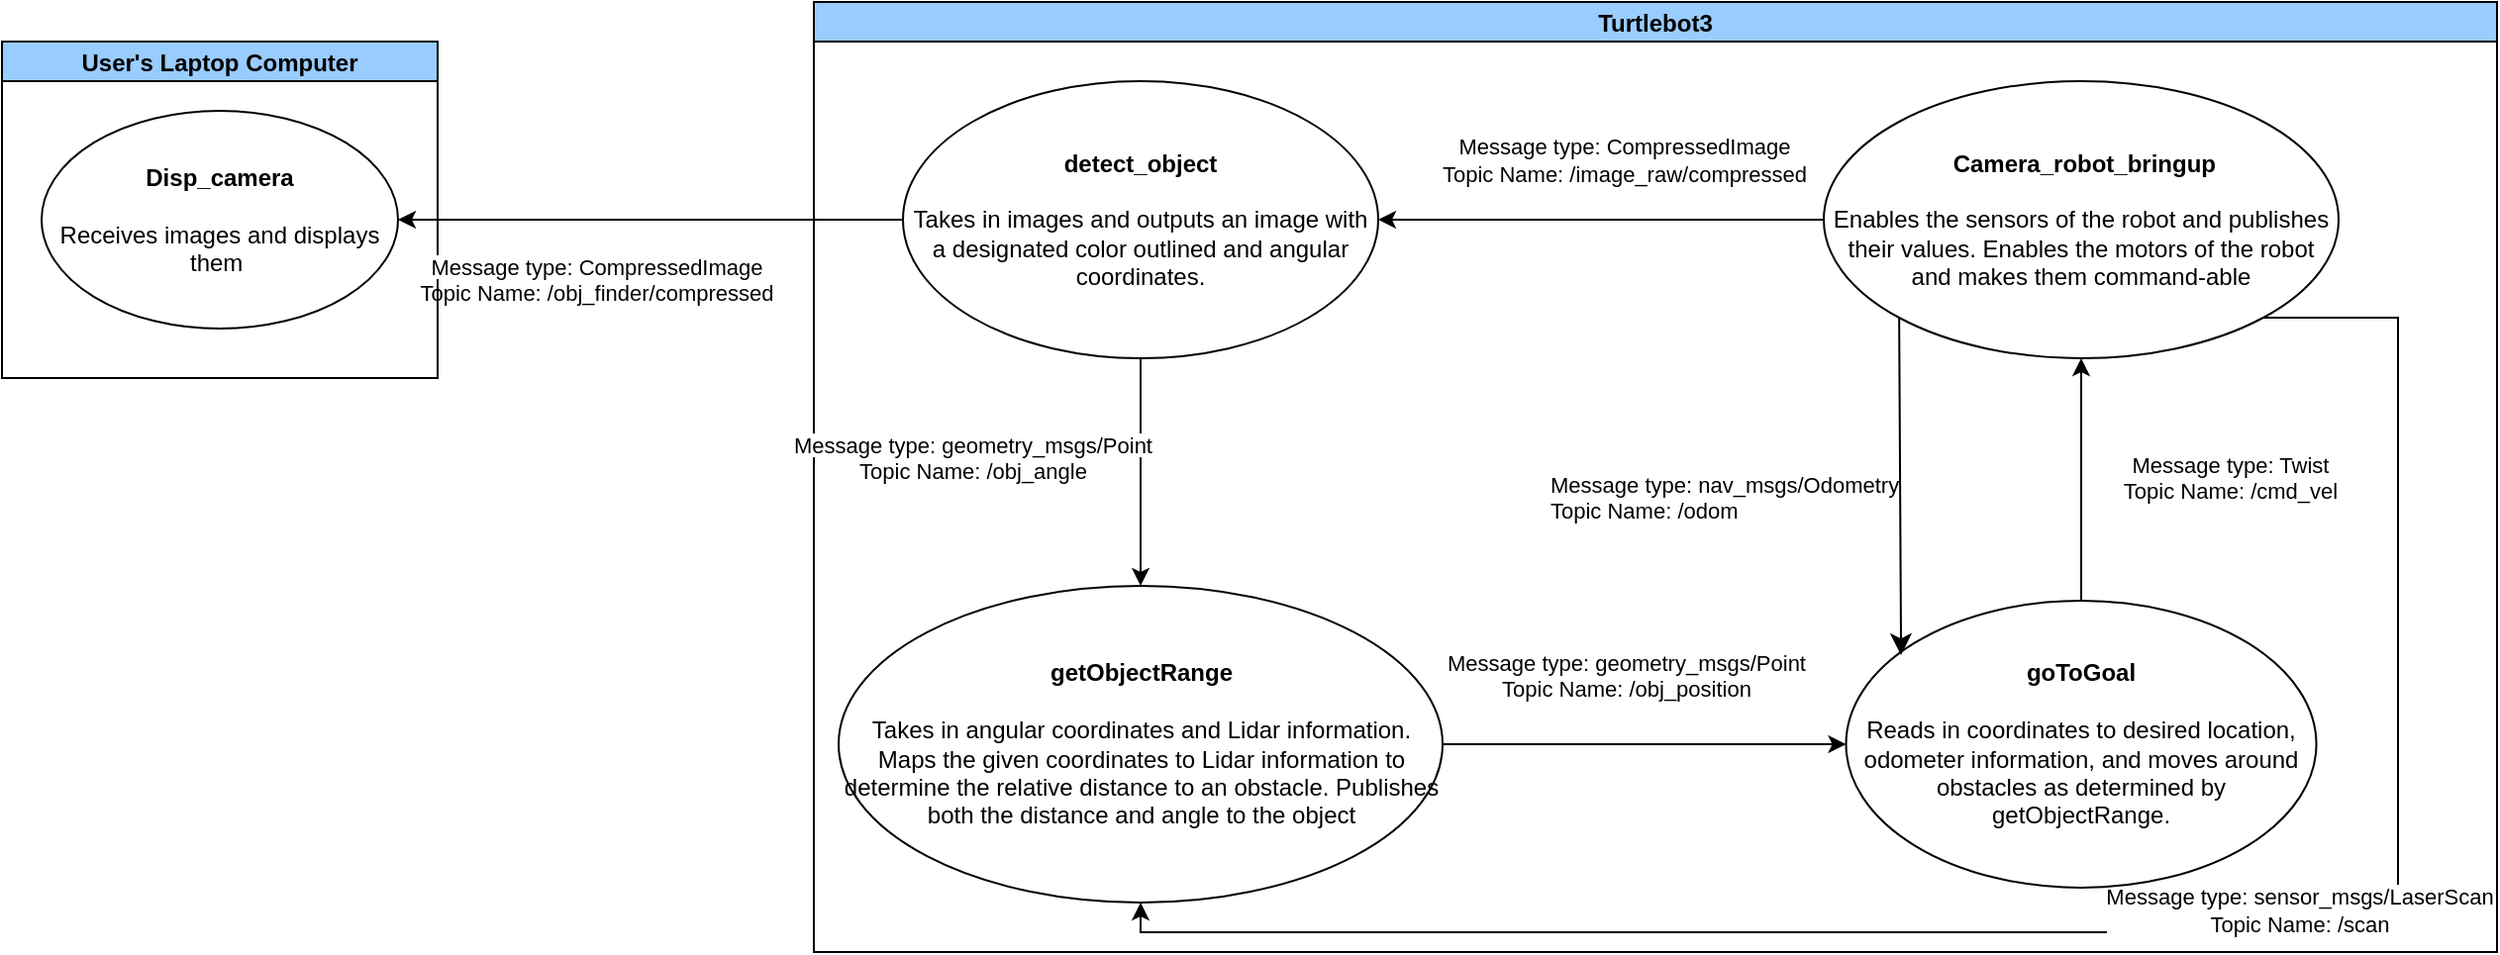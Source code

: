 <mxfile version="26.0.16" pages="3">
  <diagram name="Concept 1" id="Hwkt8vP_BsYERNc1rVaC">
    <mxGraphModel dx="2206" dy="1342" grid="1" gridSize="10" guides="1" tooltips="1" connect="1" arrows="1" fold="1" page="1" pageScale="1" pageWidth="1600" pageHeight="900" math="0" shadow="0">
      <root>
        <mxCell id="0" />
        <mxCell id="1" parent="0" />
        <mxCell id="fQJ9Ryaz9KeabCS2UVXC-16" value="User&#39;s Laptop Computer" style="swimlane;startSize=20;horizontal=1;containerType=tree;newEdgeStyle={&quot;edgeStyle&quot;:&quot;elbowEdgeStyle&quot;,&quot;startArrow&quot;:&quot;none&quot;,&quot;endArrow&quot;:&quot;none&quot;};fillColor=#99CCFF;" parent="1" vertex="1">
          <mxGeometry x="170" y="180" width="220" height="170" as="geometry" />
        </mxCell>
        <mxCell id="fQJ9Ryaz9KeabCS2UVXC-25" value="&lt;b&gt;Disp_camera&lt;/b&gt;&lt;div&gt;&lt;b&gt;&lt;br&gt;&lt;/b&gt;&lt;/div&gt;&lt;div&gt;Receives images and displays them&amp;nbsp;&lt;/div&gt;" style="ellipse;whiteSpace=wrap;html=1;" parent="fQJ9Ryaz9KeabCS2UVXC-16" vertex="1">
          <mxGeometry x="20" y="35" width="180" height="110" as="geometry" />
        </mxCell>
        <mxCell id="fQJ9Ryaz9KeabCS2UVXC-24" value="Turtlebot3" style="swimlane;startSize=20;horizontal=1;containerType=tree;newEdgeStyle={&quot;edgeStyle&quot;:&quot;elbowEdgeStyle&quot;,&quot;startArrow&quot;:&quot;none&quot;,&quot;endArrow&quot;:&quot;none&quot;};fillColor=#99CCFF;" parent="1" vertex="1">
          <mxGeometry x="580" y="160" width="850" height="480" as="geometry" />
        </mxCell>
        <mxCell id="zRsS4sIv_-Lq1t2ImjYy-5" style="edgeStyle=orthogonalEdgeStyle;rounded=0;orthogonalLoop=1;jettySize=auto;html=1;exitX=1;exitY=1;exitDx=0;exitDy=0;entryX=0.5;entryY=1;entryDx=0;entryDy=0;" parent="fQJ9Ryaz9KeabCS2UVXC-24" source="fQJ9Ryaz9KeabCS2UVXC-27" target="fQJ9Ryaz9KeabCS2UVXC-29" edge="1">
          <mxGeometry relative="1" as="geometry">
            <Array as="points">
              <mxPoint x="800" y="160" />
              <mxPoint x="800" y="470" />
              <mxPoint x="165" y="470" />
            </Array>
          </mxGeometry>
        </mxCell>
        <mxCell id="zRsS4sIv_-Lq1t2ImjYy-6" value="Message type: sensor_msgs/LaserScan&lt;br&gt;Topic Name: /scan" style="edgeLabel;html=1;align=center;verticalAlign=middle;resizable=0;points=[];" parent="zRsS4sIv_-Lq1t2ImjYy-5" vertex="1" connectable="0">
          <mxGeometry x="-0.593" y="3" relative="1" as="geometry">
            <mxPoint x="-53" y="158" as="offset" />
          </mxGeometry>
        </mxCell>
        <mxCell id="fQJ9Ryaz9KeabCS2UVXC-27" value="&lt;b&gt;&amp;nbsp;Camera_robot_bringup&lt;/b&gt;&lt;div&gt;&lt;b&gt;&lt;br&gt;&lt;/b&gt;&lt;/div&gt;&lt;div&gt;Enables the sensors of the robot and publishes their values. Enables the motors of the robot and makes them command-able&lt;/div&gt;" style="ellipse;whiteSpace=wrap;html=1;" parent="fQJ9Ryaz9KeabCS2UVXC-24" vertex="1">
          <mxGeometry x="510" y="40" width="260" height="140" as="geometry" />
        </mxCell>
        <mxCell id="fQJ9Ryaz9KeabCS2UVXC-29" value="&lt;b&gt;getObjectRange&lt;/b&gt;&lt;div&gt;&lt;b&gt;&lt;br&gt;&lt;/b&gt;&lt;/div&gt;&lt;div&gt;Takes in angular coordinates and Lidar information. Maps the given coordinates to Lidar information to determine the relative distance to an obstacle. Publishes both the distance and angle to the object&lt;/div&gt;" style="ellipse;whiteSpace=wrap;html=1;" parent="fQJ9Ryaz9KeabCS2UVXC-24" vertex="1">
          <mxGeometry x="12.5" y="295" width="305" height="160" as="geometry" />
        </mxCell>
        <mxCell id="fQJ9Ryaz9KeabCS2UVXC-30" value="&lt;b&gt;goToGoal&lt;/b&gt;&lt;div&gt;&lt;br&gt;&lt;/div&gt;&lt;div&gt;Reads in coordinates to desired location, odometer information, and moves around obstacles as determined by getObjectRange.&lt;/div&gt;" style="ellipse;whiteSpace=wrap;html=1;" parent="fQJ9Ryaz9KeabCS2UVXC-24" vertex="1">
          <mxGeometry x="521.25" y="302.5" width="237.5" height="145" as="geometry" />
        </mxCell>
        <mxCell id="fQJ9Ryaz9KeabCS2UVXC-28" value="&lt;b&gt;detect_object&lt;/b&gt;&lt;div&gt;&lt;b&gt;&lt;br&gt;&lt;/b&gt;&lt;/div&gt;&lt;div&gt;Takes in images and outputs an image with a designated color outlined and angular coordinates.&lt;/div&gt;" style="ellipse;whiteSpace=wrap;html=1;" parent="fQJ9Ryaz9KeabCS2UVXC-24" vertex="1">
          <mxGeometry x="45" y="40" width="240" height="140" as="geometry" />
        </mxCell>
        <mxCell id="fQJ9Ryaz9KeabCS2UVXC-40" value="" style="endArrow=classic;html=1;rounded=0;exitX=0.5;exitY=0;exitDx=0;exitDy=0;entryX=0.5;entryY=1;entryDx=0;entryDy=0;" parent="fQJ9Ryaz9KeabCS2UVXC-24" source="fQJ9Ryaz9KeabCS2UVXC-30" target="fQJ9Ryaz9KeabCS2UVXC-27" edge="1">
          <mxGeometry width="50" height="50" relative="1" as="geometry">
            <mxPoint x="310" y="230" as="sourcePoint" />
            <mxPoint x="410" y="210" as="targetPoint" />
          </mxGeometry>
        </mxCell>
        <mxCell id="fQJ9Ryaz9KeabCS2UVXC-41" value="" style="endArrow=classic;html=1;rounded=0;exitX=1;exitY=0.5;exitDx=0;exitDy=0;entryX=0;entryY=0.5;entryDx=0;entryDy=0;" parent="fQJ9Ryaz9KeabCS2UVXC-24" source="fQJ9Ryaz9KeabCS2UVXC-29" target="fQJ9Ryaz9KeabCS2UVXC-30" edge="1">
          <mxGeometry width="50" height="50" relative="1" as="geometry">
            <mxPoint x="310" y="260" as="sourcePoint" />
            <mxPoint x="330" y="260" as="targetPoint" />
          </mxGeometry>
        </mxCell>
        <mxCell id="fQJ9Ryaz9KeabCS2UVXC-42" value="" style="endArrow=classic;html=1;rounded=0;exitX=0.5;exitY=1;exitDx=0;exitDy=0;entryX=0.5;entryY=0;entryDx=0;entryDy=0;" parent="fQJ9Ryaz9KeabCS2UVXC-24" source="fQJ9Ryaz9KeabCS2UVXC-28" target="fQJ9Ryaz9KeabCS2UVXC-29" edge="1">
          <mxGeometry width="50" height="50" relative="1" as="geometry">
            <mxPoint x="310" y="260" as="sourcePoint" />
            <mxPoint x="250" y="200" as="targetPoint" />
          </mxGeometry>
        </mxCell>
        <mxCell id="fQJ9Ryaz9KeabCS2UVXC-43" value="" style="endArrow=classic;html=1;rounded=0;entryX=1;entryY=0.5;entryDx=0;entryDy=0;exitX=0;exitY=0.5;exitDx=0;exitDy=0;" parent="fQJ9Ryaz9KeabCS2UVXC-24" source="fQJ9Ryaz9KeabCS2UVXC-27" target="fQJ9Ryaz9KeabCS2UVXC-28" edge="1">
          <mxGeometry width="50" height="50" relative="1" as="geometry">
            <mxPoint x="330" y="190" as="sourcePoint" />
            <mxPoint x="360" y="210" as="targetPoint" />
          </mxGeometry>
        </mxCell>
        <mxCell id="fQJ9Ryaz9KeabCS2UVXC-45" value="Message type: CompressedImage&lt;div&gt;Topic Name: /image_raw/compressed&lt;/div&gt;" style="edgeLabel;html=1;align=center;verticalAlign=middle;resizable=0;points=[];" parent="fQJ9Ryaz9KeabCS2UVXC-43" vertex="1" connectable="0">
          <mxGeometry x="0.208" y="9" relative="1" as="geometry">
            <mxPoint x="35" y="-39" as="offset" />
          </mxGeometry>
        </mxCell>
        <mxCell id="fQJ9Ryaz9KeabCS2UVXC-50" value="&lt;span style=&quot;font-size: 11px; background-color: rgb(255, 255, 255);&quot;&gt;Message type: geometry_msgs/Point&lt;/span&gt;&lt;div style=&quot;--tw-scale-x: 1; --tw-scale-y: 1; --tw-pan-x: ; --tw-pan-y: ; --tw-pinch-zoom: ; --tw-scroll-snap-strictness: proximity; --tw-gradient-from-position: ; --tw-gradient-via-position: ; --tw-gradient-to-position: ; --tw-ordinal: ; --tw-slashed-zero: ; --tw-numeric-figure: ; --tw-numeric-spacing: ; --tw-numeric-fraction: ; --tw-ring-inset: ; --tw-ring-offset-width: 0px; --tw-ring-offset-color: #fff; --tw-ring-color: rgb(59 130 246 / .5); --tw-ring-offset-shadow: 0 0 #0000; --tw-ring-shadow: 0 0 #0000; --tw-shadow: 0 0 #0000; --tw-shadow-colored: 0 0 #0000; --tw-blur: ; --tw-brightness: ; --tw-contrast: ; --tw-grayscale: ; --tw-hue-rotate: ; --tw-invert: ; --tw-saturate: ; --tw-sepia: ; --tw-drop-shadow: ; --tw-backdrop-blur: ; --tw-backdrop-brightness: ; --tw-backdrop-contrast: ; --tw-backdrop-grayscale: ; --tw-backdrop-hue-rotate: ; --tw-backdrop-invert: ; --tw-backdrop-opacity: ; --tw-backdrop-saturate: ; --tw-backdrop-sepia: ; font-size: 11px;&quot;&gt;Topic Name: /obj_angle&lt;/div&gt;" style="text;html=1;align=center;verticalAlign=middle;resizable=0;points=[];autosize=1;strokeColor=none;fillColor=none;" parent="fQJ9Ryaz9KeabCS2UVXC-24" vertex="1">
          <mxGeometry x="-20" y="210" width="200" height="40" as="geometry" />
        </mxCell>
        <mxCell id="fQJ9Ryaz9KeabCS2UVXC-51" value="&lt;span style=&quot;--tw-scale-x: 1; --tw-scale-y: 1; --tw-pan-x: ; --tw-pan-y: ; --tw-pinch-zoom: ; --tw-scroll-snap-strictness: proximity; --tw-gradient-from-position: ; --tw-gradient-via-position: ; --tw-gradient-to-position: ; --tw-ordinal: ; --tw-slashed-zero: ; --tw-numeric-figure: ; --tw-numeric-spacing: ; --tw-numeric-fraction: ; --tw-ring-inset: ; --tw-ring-offset-width: 0px; --tw-ring-offset-color: light-dark(#fff, #000000); --tw-ring-color: rgb(59 130 246 / .5); --tw-ring-offset-shadow: 0 0 #0000; --tw-ring-shadow: 0 0 #0000; --tw-shadow: 0 0 #0000; --tw-shadow-colored: 0 0 #0000; --tw-blur: ; --tw-brightness: ; --tw-contrast: ; --tw-grayscale: ; --tw-hue-rotate: ; --tw-invert: ; --tw-saturate: ; --tw-sepia: ; --tw-drop-shadow: ; --tw-backdrop-blur: ; --tw-backdrop-brightness: ; --tw-backdrop-contrast: ; --tw-backdrop-grayscale: ; --tw-backdrop-hue-rotate: ; --tw-backdrop-invert: ; --tw-backdrop-opacity: ; --tw-backdrop-saturate: ; --tw-backdrop-sepia: ; font-size: 11px; background-color: rgb(255, 255, 255);&quot;&gt;Message type: geometry_msgs/Point&lt;/span&gt;&lt;div style=&quot;--tw-scale-x: 1; --tw-scale-y: 1; --tw-pan-x: ; --tw-pan-y: ; --tw-pinch-zoom: ; --tw-scroll-snap-strictness: proximity; --tw-gradient-from-position: ; --tw-gradient-via-position: ; --tw-gradient-to-position: ; --tw-ordinal: ; --tw-slashed-zero: ; --tw-numeric-figure: ; --tw-numeric-spacing: ; --tw-numeric-fraction: ; --tw-ring-inset: ; --tw-ring-offset-width: 0px; --tw-ring-offset-color: light-dark(#fff, #000000); --tw-ring-color: rgb(59 130 246 / .5); --tw-ring-offset-shadow: 0 0 #0000; --tw-ring-shadow: 0 0 #0000; --tw-shadow: 0 0 #0000; --tw-shadow-colored: 0 0 #0000; --tw-blur: ; --tw-brightness: ; --tw-contrast: ; --tw-grayscale: ; --tw-hue-rotate: ; --tw-invert: ; --tw-saturate: ; --tw-sepia: ; --tw-drop-shadow: ; --tw-backdrop-blur: ; --tw-backdrop-brightness: ; --tw-backdrop-contrast: ; --tw-backdrop-grayscale: ; --tw-backdrop-hue-rotate: ; --tw-backdrop-invert: ; --tw-backdrop-opacity: ; --tw-backdrop-saturate: ; --tw-backdrop-sepia: ; font-size: 11px;&quot;&gt;Topic Name: /obj_position&lt;/div&gt;" style="text;html=1;align=center;verticalAlign=middle;resizable=0;points=[];autosize=1;strokeColor=none;fillColor=none;" parent="fQJ9Ryaz9KeabCS2UVXC-24" vertex="1">
          <mxGeometry x="310" y="320" width="200" height="40" as="geometry" />
        </mxCell>
        <mxCell id="fQJ9Ryaz9KeabCS2UVXC-52" value="&lt;span style=&quot;--tw-scale-x: 1; --tw-scale-y: 1; --tw-pan-x: ; --tw-pan-y: ; --tw-pinch-zoom: ; --tw-scroll-snap-strictness: proximity; --tw-gradient-from-position: ; --tw-gradient-via-position: ; --tw-gradient-to-position: ; --tw-ordinal: ; --tw-slashed-zero: ; --tw-numeric-figure: ; --tw-numeric-spacing: ; --tw-numeric-fraction: ; --tw-ring-inset: ; --tw-ring-offset-width: 0px; --tw-ring-offset-color: #fff; --tw-ring-color: rgb(59 130 246 / .5); --tw-ring-offset-shadow: 0 0 #0000; --tw-ring-shadow: 0 0 #0000; --tw-shadow: 0 0 #0000; --tw-shadow-colored: 0 0 #0000; --tw-blur: ; --tw-brightness: ; --tw-contrast: ; --tw-grayscale: ; --tw-hue-rotate: ; --tw-invert: ; --tw-saturate: ; --tw-sepia: ; --tw-drop-shadow: ; --tw-backdrop-blur: ; --tw-backdrop-brightness: ; --tw-backdrop-contrast: ; --tw-backdrop-grayscale: ; --tw-backdrop-hue-rotate: ; --tw-backdrop-invert: ; --tw-backdrop-opacity: ; --tw-backdrop-saturate: ; --tw-backdrop-sepia: ; font-size: 11px; background-color: rgb(255, 255, 255);&quot;&gt;Message type: Twist&lt;/span&gt;&lt;div style=&quot;--tw-scale-x: 1; --tw-scale-y: 1; --tw-pan-x: ; --tw-pan-y: ; --tw-pinch-zoom: ; --tw-scroll-snap-strictness: proximity; --tw-gradient-from-position: ; --tw-gradient-via-position: ; --tw-gradient-to-position: ; --tw-ordinal: ; --tw-slashed-zero: ; --tw-numeric-figure: ; --tw-numeric-spacing: ; --tw-numeric-fraction: ; --tw-ring-inset: ; --tw-ring-offset-width: 0px; --tw-ring-offset-color: #fff; --tw-ring-color: rgb(59 130 246 / .5); --tw-ring-offset-shadow: 0 0 #0000; --tw-ring-shadow: 0 0 #0000; --tw-shadow: 0 0 #0000; --tw-shadow-colored: 0 0 #0000; --tw-blur: ; --tw-brightness: ; --tw-contrast: ; --tw-grayscale: ; --tw-hue-rotate: ; --tw-invert: ; --tw-saturate: ; --tw-sepia: ; --tw-drop-shadow: ; --tw-backdrop-blur: ; --tw-backdrop-brightness: ; --tw-backdrop-contrast: ; --tw-backdrop-grayscale: ; --tw-backdrop-hue-rotate: ; --tw-backdrop-invert: ; --tw-backdrop-opacity: ; --tw-backdrop-saturate: ; --tw-backdrop-sepia: ; font-size: 11px;&quot;&gt;Topic Name: /cmd_vel&lt;/div&gt;" style="text;html=1;align=center;verticalAlign=middle;resizable=0;points=[];autosize=1;strokeColor=none;fillColor=none;" parent="fQJ9Ryaz9KeabCS2UVXC-24" vertex="1">
          <mxGeometry x="650" y="220" width="130" height="40" as="geometry" />
        </mxCell>
        <mxCell id="VBbCjxsJz9FitFtvKGk--1" style="edgeStyle=none;curved=1;rounded=0;orthogonalLoop=1;jettySize=auto;html=1;exitX=0;exitY=1;exitDx=0;exitDy=0;entryX=0.117;entryY=0.19;entryDx=0;entryDy=0;entryPerimeter=0;fontSize=12;startSize=8;endSize=8;" parent="fQJ9Ryaz9KeabCS2UVXC-24" source="fQJ9Ryaz9KeabCS2UVXC-27" target="fQJ9Ryaz9KeabCS2UVXC-30" edge="1">
          <mxGeometry relative="1" as="geometry" />
        </mxCell>
        <mxCell id="VBbCjxsJz9FitFtvKGk--22" value="&lt;span style=&quot;--tw-scale-x: 1; --tw-scale-y: 1; --tw-pan-x: ; --tw-pan-y: ; --tw-pinch-zoom: ; --tw-scroll-snap-strictness: proximity; --tw-gradient-from-position: ; --tw-gradient-via-position: ; --tw-gradient-to-position: ; --tw-ordinal: ; --tw-slashed-zero: ; --tw-numeric-figure: ; --tw-numeric-spacing: ; --tw-numeric-fraction: ; --tw-ring-inset: ; --tw-ring-offset-width: 0px; --tw-ring-offset-color: light-dark(#fff, #000000); --tw-ring-color: rgb(59 130 246 / .5); --tw-ring-offset-shadow: 0 0 #0000; --tw-ring-shadow: 0 0 #0000; --tw-shadow: 0 0 #0000; --tw-shadow-colored: 0 0 #0000; --tw-blur: ; --tw-brightness: ; --tw-contrast: ; --tw-grayscale: ; --tw-hue-rotate: ; --tw-invert: ; --tw-saturate: ; --tw-sepia: ; --tw-drop-shadow: ; --tw-backdrop-blur: ; --tw-backdrop-brightness: ; --tw-backdrop-contrast: ; --tw-backdrop-grayscale: ; --tw-backdrop-hue-rotate: ; --tw-backdrop-invert: ; --tw-backdrop-opacity: ; --tw-backdrop-saturate: ; --tw-backdrop-sepia: ; font-size: 11px; background-color: light-dark(rgb(255, 255, 255), rgb(18, 18, 18));&quot;&gt;Message type: nav_msgs/Odometry&lt;/span&gt;&lt;div style=&quot;--tw-scale-x: 1; --tw-scale-y: 1; --tw-pan-x: ; --tw-pan-y: ; --tw-pinch-zoom: ; --tw-scroll-snap-strictness: proximity; --tw-gradient-from-position: ; --tw-gradient-via-position: ; --tw-gradient-to-position: ; --tw-ordinal: ; --tw-slashed-zero: ; --tw-numeric-figure: ; --tw-numeric-spacing: ; --tw-numeric-fraction: ; --tw-ring-inset: ; --tw-ring-offset-width: 0px; --tw-ring-offset-color: light-dark(#fff, #000000); --tw-ring-color: rgb(59 130 246 / .5); --tw-ring-offset-shadow: 0 0 #0000; --tw-ring-shadow: 0 0 #0000; --tw-shadow: 0 0 #0000; --tw-shadow-colored: 0 0 #0000; --tw-blur: ; --tw-brightness: ; --tw-contrast: ; --tw-grayscale: ; --tw-hue-rotate: ; --tw-invert: ; --tw-saturate: ; --tw-sepia: ; --tw-drop-shadow: ; --tw-backdrop-blur: ; --tw-backdrop-brightness: ; --tw-backdrop-contrast: ; --tw-backdrop-grayscale: ; --tw-backdrop-hue-rotate: ; --tw-backdrop-invert: ; --tw-backdrop-opacity: ; --tw-backdrop-saturate: ; --tw-backdrop-sepia: ; font-size: 11px;&quot;&gt;Topic Name: /odom&lt;/div&gt;" style="text;whiteSpace=wrap;html=1;" parent="fQJ9Ryaz9KeabCS2UVXC-24" vertex="1">
          <mxGeometry x="370" y="230" width="180" height="50" as="geometry" />
        </mxCell>
        <mxCell id="fQJ9Ryaz9KeabCS2UVXC-48" value="&lt;span style=&quot;font-size: 11px; background-color: rgb(255, 255, 255);&quot;&gt;Message type: CompressedImage&lt;/span&gt;&lt;div style=&quot;--tw-scale-x: 1; --tw-scale-y: 1; --tw-pan-x: ; --tw-pan-y: ; --tw-pinch-zoom: ; --tw-scroll-snap-strictness: proximity; --tw-gradient-from-position: ; --tw-gradient-via-position: ; --tw-gradient-to-position: ; --tw-ordinal: ; --tw-slashed-zero: ; --tw-numeric-figure: ; --tw-numeric-spacing: ; --tw-numeric-fraction: ; --tw-ring-inset: ; --tw-ring-offset-width: 0px; --tw-ring-offset-color: #fff; --tw-ring-color: rgb(59 130 246 / .5); --tw-ring-offset-shadow: 0 0 #0000; --tw-ring-shadow: 0 0 #0000; --tw-shadow: 0 0 #0000; --tw-shadow-colored: 0 0 #0000; --tw-blur: ; --tw-brightness: ; --tw-contrast: ; --tw-grayscale: ; --tw-hue-rotate: ; --tw-invert: ; --tw-saturate: ; --tw-sepia: ; --tw-drop-shadow: ; --tw-backdrop-blur: ; --tw-backdrop-brightness: ; --tw-backdrop-contrast: ; --tw-backdrop-grayscale: ; --tw-backdrop-hue-rotate: ; --tw-backdrop-invert: ; --tw-backdrop-opacity: ; --tw-backdrop-saturate: ; --tw-backdrop-sepia: ; font-size: 11px;&quot;&gt;Topic Name: /obj_finder/compressed&lt;/div&gt;" style="text;html=1;align=center;verticalAlign=middle;resizable=0;points=[];autosize=1;strokeColor=none;fillColor=none;" parent="1" vertex="1">
          <mxGeometry x="370" y="280" width="200" height="40" as="geometry" />
        </mxCell>
        <mxCell id="fQJ9Ryaz9KeabCS2UVXC-49" value="" style="endArrow=classic;html=1;rounded=0;exitX=0;exitY=0.5;exitDx=0;exitDy=0;entryX=1;entryY=0.5;entryDx=0;entryDy=0;" parent="1" source="fQJ9Ryaz9KeabCS2UVXC-28" target="fQJ9Ryaz9KeabCS2UVXC-25" edge="1">
          <mxGeometry width="50" height="50" relative="1" as="geometry">
            <mxPoint x="240" y="420" as="sourcePoint" />
            <mxPoint x="290" y="370" as="targetPoint" />
          </mxGeometry>
        </mxCell>
      </root>
    </mxGraphModel>
  </diagram>
  <diagram id="Jx4Wl371S4qvThDFLav7" name="Concept 2">
    <mxGraphModel dx="2049" dy="1246" grid="1" gridSize="10" guides="1" tooltips="1" connect="1" arrows="1" fold="1" page="1" pageScale="1" pageWidth="1600" pageHeight="900" math="0" shadow="0">
      <root>
        <mxCell id="0" />
        <mxCell id="1" parent="0" />
        <mxCell id="rrcm8qHbMnRRTc7mEniS-3" value="Turtlebot3" style="swimlane;startSize=40;horizontal=1;containerType=tree;newEdgeStyle={&quot;edgeStyle&quot;:&quot;elbowEdgeStyle&quot;,&quot;startArrow&quot;:&quot;none&quot;,&quot;endArrow&quot;:&quot;none&quot;};fillColor=#99CCFF;fontSize=16;" vertex="1" parent="1">
          <mxGeometry x="40" y="40" width="1160" height="840" as="geometry">
            <mxRectangle x="464" y="108" width="90" height="30" as="alternateBounds" />
          </mxGeometry>
        </mxCell>
        <mxCell id="_iIfrelZOR4w1gn8rAP9-1" value="&lt;blockquote&gt;&lt;div&gt;&lt;b&gt;&amp;nbsp;Camera_robot_bringup&lt;/b&gt;&lt;br&gt;&lt;br&gt;Enables the sensors of the robot and publishes their values. Enables the motors of the robot and makes them command-able&lt;/div&gt;&lt;/blockquote&gt;" style="ellipse;whiteSpace=wrap;html=1;fillColor=#dae8fc;strokeColor=#6c8ebf;" vertex="1" parent="rrcm8qHbMnRRTc7mEniS-3">
          <mxGeometry x="440" y="80" width="280" height="158" as="geometry" />
        </mxCell>
        <mxCell id="iQWMoigzgL-mUZFmxO42-3" value="&lt;blockquote&gt;&lt;div&gt;&lt;b&gt;&amp;nbsp;&lt;/b&gt;&lt;b&gt;getRobotGlobalPos&lt;/b&gt;&lt;br&gt;&lt;/div&gt;&lt;div&gt;&lt;br&gt;&lt;/div&gt;&lt;div&gt;Takes in the odometry data and publishes the current global position of the robot&lt;/div&gt;&lt;/blockquote&gt;" style="ellipse;whiteSpace=wrap;html=1;fillColor=#dae8fc;strokeColor=#6c8ebf;" vertex="1" parent="rrcm8qHbMnRRTc7mEniS-3">
          <mxGeometry x="440" y="360" width="280" height="158" as="geometry" />
        </mxCell>
        <mxCell id="_dIPc-hdunX7rAfpuWBF-1" value="&lt;blockquote&gt;&lt;div&gt;&lt;b&gt;&amp;nbsp;&lt;/b&gt;&lt;b&gt;detectObject&lt;/b&gt;&lt;/div&gt;&lt;div&gt;&lt;br&gt;Takes in LIDAR data and global position of the robot. Detects objects in the surroundings of the robot and publishes their global position and orientation. Limits search radius depending on current goal position&lt;/div&gt;&lt;/blockquote&gt;" style="ellipse;whiteSpace=wrap;html=1;fillColor=#dae8fc;strokeColor=#6c8ebf;" vertex="1" parent="rrcm8qHbMnRRTc7mEniS-3">
          <mxGeometry x="40" y="500" width="280" height="158" as="geometry" />
        </mxCell>
        <mxCell id="_dIPc-hdunX7rAfpuWBF-2" value="&lt;blockquote&gt;&lt;div&gt;&lt;b&gt;&amp;nbsp;planPath&lt;/b&gt;&lt;br&gt;&lt;/div&gt;&lt;div&gt;&lt;br&gt;&lt;/div&gt;&lt;div&gt;Takes in the global positions and orientations of the objects and the robot. Reads the wayPoints.txt file and plans a path to the next waypoint while avoiding obstacles. Publishes points along that path as well as the ultimate waypoint&lt;/div&gt;&lt;/blockquote&gt;" style="ellipse;whiteSpace=wrap;html=1;fillColor=#dae8fc;strokeColor=#6c8ebf;" vertex="1" parent="rrcm8qHbMnRRTc7mEniS-3">
          <mxGeometry x="440" y="640" width="280" height="158" as="geometry" />
        </mxCell>
        <mxCell id="_dIPc-hdunX7rAfpuWBF-3" value="&lt;blockquote&gt;&lt;div&gt;&lt;b&gt;&amp;nbsp;goToGoal&lt;/b&gt;&lt;/div&gt;&lt;div&gt;&lt;br&gt;&lt;/div&gt;&lt;div&gt;Takes in a goal position in the global frame and calculates the velocities to reach that position using an angular and a linear PID controller&lt;/div&gt;&lt;/blockquote&gt;" style="ellipse;whiteSpace=wrap;html=1;fillColor=#dae8fc;strokeColor=#6c8ebf;" vertex="1" parent="rrcm8qHbMnRRTc7mEniS-3">
          <mxGeometry x="840" y="500" width="280" height="158" as="geometry" />
        </mxCell>
        <mxCell id="_dIPc-hdunX7rAfpuWBF-23" value="" style="edgeStyle=elbowEdgeStyle;elbow=horizontal;endArrow=classic;html=1;curved=0;rounded=0;endSize=8;startSize=8;fontSize=12;entryX=0.036;entryY=0.316;entryDx=0;entryDy=0;entryPerimeter=0;exitX=0.534;exitY=0.995;exitDx=0;exitDy=0;exitPerimeter=0;" edge="1" parent="rrcm8qHbMnRRTc7mEniS-3" source="_dIPc-hdunX7rAfpuWBF-1" target="_dIPc-hdunX7rAfpuWBF-2">
          <mxGeometry width="50" height="50" relative="1" as="geometry">
            <mxPoint x="190" y="670" as="sourcePoint" />
            <mxPoint x="190" y="510" as="targetPoint" />
            <Array as="points">
              <mxPoint x="190" y="680" />
            </Array>
          </mxGeometry>
        </mxCell>
        <mxCell id="_dIPc-hdunX7rAfpuWBF-24" value="" style="edgeStyle=elbowEdgeStyle;elbow=horizontal;endArrow=classic;html=1;curved=0;rounded=0;endSize=8;startSize=8;fontSize=12;exitX=1;exitY=0.5;exitDx=0;exitDy=0;entryX=0.5;entryY=1;entryDx=0;entryDy=0;" edge="1" parent="rrcm8qHbMnRRTc7mEniS-3" source="_dIPc-hdunX7rAfpuWBF-2" target="_dIPc-hdunX7rAfpuWBF-3">
          <mxGeometry width="50" height="50" relative="1" as="geometry">
            <mxPoint x="190" y="668" as="sourcePoint" />
            <mxPoint x="450" y="729" as="targetPoint" />
            <Array as="points">
              <mxPoint x="980" y="700" />
            </Array>
          </mxGeometry>
        </mxCell>
        <mxCell id="_dIPc-hdunX7rAfpuWBF-26" value="" style="endArrow=classic;html=1;rounded=0;fontSize=12;startSize=8;endSize=8;curved=1;entryX=0.5;entryY=0;entryDx=0;entryDy=0;exitX=0.5;exitY=1;exitDx=0;exitDy=0;" edge="1" parent="rrcm8qHbMnRRTc7mEniS-3" source="_iIfrelZOR4w1gn8rAP9-1" target="iQWMoigzgL-mUZFmxO42-3">
          <mxGeometry width="50" height="50" relative="1" as="geometry">
            <mxPoint x="250" y="410" as="sourcePoint" />
            <mxPoint x="300" y="360" as="targetPoint" />
          </mxGeometry>
        </mxCell>
        <mxCell id="_dIPc-hdunX7rAfpuWBF-27" value="" style="endArrow=classic;html=1;rounded=0;fontSize=12;startSize=8;endSize=8;curved=1;entryX=0.5;entryY=0;entryDx=0;entryDy=0;exitX=0.5;exitY=1;exitDx=0;exitDy=0;" edge="1" parent="rrcm8qHbMnRRTc7mEniS-3" source="iQWMoigzgL-mUZFmxO42-3" target="_dIPc-hdunX7rAfpuWBF-2">
          <mxGeometry width="50" height="50" relative="1" as="geometry">
            <mxPoint x="590" y="248" as="sourcePoint" />
            <mxPoint x="590" y="370" as="targetPoint" />
          </mxGeometry>
        </mxCell>
        <mxCell id="_iIfrelZOR4w1gn8rAP9-18" value="&lt;font style=&quot;font-size: 11px;&quot;&gt;&lt;span style=&quot;--tw-scale-x: 1; --tw-scale-y: 1; --tw-pan-x: ; --tw-pan-y: ; --tw-pinch-zoom: ; --tw-scroll-snap-strictness: proximity; --tw-gradient-from-position: ; --tw-gradient-via-position: ; --tw-gradient-to-position: ; --tw-ordinal: ; --tw-slashed-zero: ; --tw-numeric-figure: ; --tw-numeric-spacing: ; --tw-numeric-fraction: ; --tw-ring-inset: ; --tw-ring-offset-width: 0px; --tw-ring-offset-color: light-dark(#fff, #000000); --tw-ring-color: rgb(59 130 246 / .5); --tw-ring-offset-shadow: 0 0 #0000; --tw-ring-shadow: 0 0 #0000; --tw-shadow: 0 0 #0000; --tw-shadow-colored: 0 0 #0000; --tw-blur: ; --tw-brightness: ; --tw-contrast: ; --tw-grayscale: ; --tw-hue-rotate: ; --tw-invert: ; --tw-saturate: ; --tw-sepia: ; --tw-drop-shadow: ; --tw-backdrop-blur: ; --tw-backdrop-brightness: ; --tw-backdrop-contrast: ; --tw-backdrop-grayscale: ; --tw-backdrop-hue-rotate: ; --tw-backdrop-invert: ; --tw-backdrop-opacity: ; --tw-backdrop-saturate: ; --tw-backdrop-sepia: ;&quot;&gt;Message type: geometry_msgs/Pose&lt;/span&gt;&lt;/font&gt;&lt;div style=&quot;--tw-scale-x: 1; --tw-scale-y: 1; --tw-pan-x: ; --tw-pan-y: ; --tw-pinch-zoom: ; --tw-scroll-snap-strictness: proximity; --tw-gradient-from-position: ; --tw-gradient-via-position: ; --tw-gradient-to-position: ; --tw-ordinal: ; --tw-slashed-zero: ; --tw-numeric-figure: ; --tw-numeric-spacing: ; --tw-numeric-fraction: ; --tw-ring-inset: ; --tw-ring-offset-width: 0px; --tw-ring-offset-color: light-dark(#fff, #000000); --tw-ring-color: rgb(59 130 246 / .5); --tw-ring-offset-shadow: 0 0 #0000; --tw-ring-shadow: 0 0 #0000; --tw-shadow: 0 0 #0000; --tw-shadow-colored: 0 0 #0000; --tw-blur: ; --tw-brightness: ; --tw-contrast: ; --tw-grayscale: ; --tw-hue-rotate: ; --tw-invert: ; --tw-saturate: ; --tw-sepia: ; --tw-drop-shadow: ; --tw-backdrop-blur: ; --tw-backdrop-brightness: ; --tw-backdrop-contrast: ; --tw-backdrop-grayscale: ; --tw-backdrop-hue-rotate: ; --tw-backdrop-invert: ; --tw-backdrop-opacity: ; --tw-backdrop-saturate: ; --tw-backdrop-sepia: ;&quot;&gt;&lt;font style=&quot;font-size: 11px;&quot;&gt;&lt;span&gt;Topic Name: /rob_pose&lt;/span&gt;&lt;/font&gt;&lt;/div&gt;" style="rounded=0;whiteSpace=wrap;html=1;fillColor=#fff2cc;strokeColor=#d6b656;" vertex="1" parent="rrcm8qHbMnRRTc7mEniS-3">
          <mxGeometry x="480" y="560" width="200" height="38" as="geometry" />
        </mxCell>
        <mxCell id="iQWMoigzgL-mUZFmxO42-4" value="&lt;span style=&quot;--tw-scale-x: 1; --tw-scale-y: 1; --tw-pan-x: ; --tw-pan-y: ; --tw-pinch-zoom: ; --tw-scroll-snap-strictness: proximity; --tw-gradient-from-position: ; --tw-gradient-via-position: ; --tw-gradient-to-position: ; --tw-ordinal: ; --tw-slashed-zero: ; --tw-numeric-figure: ; --tw-numeric-spacing: ; --tw-numeric-fraction: ; --tw-ring-inset: ; --tw-ring-offset-width: 0px; --tw-ring-offset-color: light-dark(#fff, #000000); --tw-ring-color: rgb(59 130 246 / .5); --tw-ring-offset-shadow: 0 0 #0000; --tw-ring-shadow: 0 0 #0000; --tw-shadow: 0 0 #0000; --tw-shadow-colored: 0 0 #0000; --tw-blur: ; --tw-brightness: ; --tw-contrast: ; --tw-grayscale: ; --tw-hue-rotate: ; --tw-invert: ; --tw-saturate: ; --tw-sepia: ; --tw-drop-shadow: ; --tw-backdrop-blur: ; --tw-backdrop-brightness: ; --tw-backdrop-contrast: ; --tw-backdrop-grayscale: ; --tw-backdrop-hue-rotate: ; --tw-backdrop-invert: ; --tw-backdrop-opacity: ; --tw-backdrop-saturate: ; --tw-backdrop-sepia: ; font-size: 11px;&quot;&gt;Message type: nav_msgs/Odometry&lt;/span&gt;&lt;div style=&quot;--tw-scale-x: 1; --tw-scale-y: 1; --tw-pan-x: ; --tw-pan-y: ; --tw-pinch-zoom: ; --tw-scroll-snap-strictness: proximity; --tw-gradient-from-position: ; --tw-gradient-via-position: ; --tw-gradient-to-position: ; --tw-ordinal: ; --tw-slashed-zero: ; --tw-numeric-figure: ; --tw-numeric-spacing: ; --tw-numeric-fraction: ; --tw-ring-inset: ; --tw-ring-offset-width: 0px; --tw-ring-offset-color: light-dark(#fff, #000000); --tw-ring-color: rgb(59 130 246 / .5); --tw-ring-offset-shadow: 0 0 #0000; --tw-ring-shadow: 0 0 #0000; --tw-shadow: 0 0 #0000; --tw-shadow-colored: 0 0 #0000; --tw-blur: ; --tw-brightness: ; --tw-contrast: ; --tw-grayscale: ; --tw-hue-rotate: ; --tw-invert: ; --tw-saturate: ; --tw-sepia: ; --tw-drop-shadow: ; --tw-backdrop-blur: ; --tw-backdrop-brightness: ; --tw-backdrop-contrast: ; --tw-backdrop-grayscale: ; --tw-backdrop-hue-rotate: ; --tw-backdrop-invert: ; --tw-backdrop-opacity: ; --tw-backdrop-saturate: ; --tw-backdrop-sepia: ; font-size: 11px;&quot;&gt;Topic Name: /odom&lt;/div&gt;" style="rounded=0;whiteSpace=wrap;html=1;fillColor=#fff2cc;strokeColor=#d6b656;" vertex="1" parent="rrcm8qHbMnRRTc7mEniS-3">
          <mxGeometry x="480" y="280" width="200" height="38" as="geometry" />
        </mxCell>
        <mxCell id="_dIPc-hdunX7rAfpuWBF-4" value="&lt;font style=&quot;font-size: 11px;&quot;&gt;&lt;span style=&quot;--tw-scale-x: 1; --tw-scale-y: 1; --tw-pan-x: ; --tw-pan-y: ; --tw-pinch-zoom: ; --tw-scroll-snap-strictness: proximity; --tw-gradient-from-position: ; --tw-gradient-via-position: ; --tw-gradient-to-position: ; --tw-ordinal: ; --tw-slashed-zero: ; --tw-numeric-figure: ; --tw-numeric-spacing: ; --tw-numeric-fraction: ; --tw-ring-inset: ; --tw-ring-offset-width: 0px; --tw-ring-offset-color: light-dark(#fff, #000000); --tw-ring-color: rgb(59 130 246 / .5); --tw-ring-offset-shadow: 0 0 #0000; --tw-ring-shadow: 0 0 #0000; --tw-shadow: 0 0 #0000; --tw-shadow-colored: 0 0 #0000; --tw-blur: ; --tw-brightness: ; --tw-contrast: ; --tw-grayscale: ; --tw-hue-rotate: ; --tw-invert: ; --tw-saturate: ; --tw-sepia: ; --tw-drop-shadow: ; --tw-backdrop-blur: ; --tw-backdrop-brightness: ; --tw-backdrop-contrast: ; --tw-backdrop-grayscale: ; --tw-backdrop-hue-rotate: ; --tw-backdrop-invert: ; --tw-backdrop-opacity: ; --tw-backdrop-saturate: ; --tw-backdrop-sepia: ;&quot;&gt;Message type: geometry_msgs/Point&lt;/span&gt;&lt;/font&gt;&lt;div style=&quot;--tw-scale-x: 1; --tw-scale-y: 1; --tw-pan-x: ; --tw-pan-y: ; --tw-pinch-zoom: ; --tw-scroll-snap-strictness: proximity; --tw-gradient-from-position: ; --tw-gradient-via-position: ; --tw-gradient-to-position: ; --tw-ordinal: ; --tw-slashed-zero: ; --tw-numeric-figure: ; --tw-numeric-spacing: ; --tw-numeric-fraction: ; --tw-ring-inset: ; --tw-ring-offset-width: 0px; --tw-ring-offset-color: light-dark(#fff, #000000); --tw-ring-color: rgb(59 130 246 / .5); --tw-ring-offset-shadow: 0 0 #0000; --tw-ring-shadow: 0 0 #0000; --tw-shadow: 0 0 #0000; --tw-shadow-colored: 0 0 #0000; --tw-blur: ; --tw-brightness: ; --tw-contrast: ; --tw-grayscale: ; --tw-hue-rotate: ; --tw-invert: ; --tw-saturate: ; --tw-sepia: ; --tw-drop-shadow: ; --tw-backdrop-blur: ; --tw-backdrop-brightness: ; --tw-backdrop-contrast: ; --tw-backdrop-grayscale: ; --tw-backdrop-hue-rotate: ; --tw-backdrop-invert: ; --tw-backdrop-opacity: ; --tw-backdrop-saturate: ; --tw-backdrop-sepia: ;&quot;&gt;&lt;font style=&quot;font-size: 11px;&quot;&gt;&lt;span&gt;Topic Name: /goal_position&lt;/span&gt;&lt;/font&gt;&lt;/div&gt;" style="rounded=0;whiteSpace=wrap;html=1;fillColor=#fff2cc;strokeColor=#d6b656;" vertex="1" parent="rrcm8qHbMnRRTc7mEniS-3">
          <mxGeometry x="750" y="700" width="200" height="38" as="geometry" />
        </mxCell>
        <mxCell id="_dIPc-hdunX7rAfpuWBF-7" value="&lt;font style=&quot;font-size: 10px;&quot;&gt;&lt;span style=&quot;--tw-scale-x: 1; --tw-scale-y: 1; --tw-pan-x: ; --tw-pan-y: ; --tw-pinch-zoom: ; --tw-scroll-snap-strictness: proximity; --tw-gradient-from-position: ; --tw-gradient-via-position: ; --tw-gradient-to-position: ; --tw-ordinal: ; --tw-slashed-zero: ; --tw-numeric-figure: ; --tw-numeric-spacing: ; --tw-numeric-fraction: ; --tw-ring-inset: ; --tw-ring-offset-width: 0px; --tw-ring-offset-color: light-dark(#fff, #000000); --tw-ring-color: rgb(59 130 246 / .5); --tw-ring-offset-shadow: 0 0 #0000; --tw-ring-shadow: 0 0 #0000; --tw-shadow: 0 0 #0000; --tw-shadow-colored: 0 0 #0000; --tw-blur: ; --tw-brightness: ; --tw-contrast: ; --tw-grayscale: ; --tw-hue-rotate: ; --tw-invert: ; --tw-saturate: ; --tw-sepia: ; --tw-drop-shadow: ; --tw-backdrop-blur: ; --tw-backdrop-brightness: ; --tw-backdrop-contrast: ; --tw-backdrop-grayscale: ; --tw-backdrop-hue-rotate: ; --tw-backdrop-invert: ; --tw-backdrop-opacity: ; --tw-backdrop-saturate: ; --tw-backdrop-sepia: ;&quot;&gt;Message type: geometry_msgs/Pose&lt;/span&gt;&lt;/font&gt;&lt;div style=&quot;--tw-scale-x: 1; --tw-scale-y: 1; --tw-pan-x: ; --tw-pan-y: ; --tw-pinch-zoom: ; --tw-scroll-snap-strictness: proximity; --tw-gradient-from-position: ; --tw-gradient-via-position: ; --tw-gradient-to-position: ; --tw-ordinal: ; --tw-slashed-zero: ; --tw-numeric-figure: ; --tw-numeric-spacing: ; --tw-numeric-fraction: ; --tw-ring-inset: ; --tw-ring-offset-width: 0px; --tw-ring-offset-color: light-dark(#fff, #000000); --tw-ring-color: rgb(59 130 246 / .5); --tw-ring-offset-shadow: 0 0 #0000; --tw-ring-shadow: 0 0 #0000; --tw-shadow: 0 0 #0000; --tw-shadow-colored: 0 0 #0000; --tw-blur: ; --tw-brightness: ; --tw-contrast: ; --tw-grayscale: ; --tw-hue-rotate: ; --tw-invert: ; --tw-saturate: ; --tw-sepia: ; --tw-drop-shadow: ; --tw-backdrop-blur: ; --tw-backdrop-brightness: ; --tw-backdrop-contrast: ; --tw-backdrop-grayscale: ; --tw-backdrop-hue-rotate: ; --tw-backdrop-invert: ; --tw-backdrop-opacity: ; --tw-backdrop-saturate: ; --tw-backdrop-sepia: ;&quot;&gt;&lt;font style=&quot;font-size: 10px;&quot;&gt;&lt;span&gt;Topic Name: /obj_pose&lt;/span&gt;&lt;/font&gt;&lt;/div&gt;" style="rounded=0;whiteSpace=wrap;html=1;fillColor=#fff2cc;strokeColor=#d6b656;" vertex="1" parent="rrcm8qHbMnRRTc7mEniS-3">
          <mxGeometry x="210" y="670" width="200" height="38" as="geometry" />
        </mxCell>
        <mxCell id="_dIPc-hdunX7rAfpuWBF-28" value="" style="edgeStyle=elbowEdgeStyle;elbow=vertical;endArrow=classic;html=1;curved=0;rounded=0;endSize=8;startSize=8;fontSize=12;exitX=0;exitY=0.5;exitDx=0;exitDy=0;entryX=0.5;entryY=0;entryDx=0;entryDy=0;" edge="1" parent="rrcm8qHbMnRRTc7mEniS-3" source="_iIfrelZOR4w1gn8rAP9-1" target="_dIPc-hdunX7rAfpuWBF-1">
          <mxGeometry width="50" height="50" relative="1" as="geometry">
            <mxPoint x="250" y="410" as="sourcePoint" />
            <mxPoint x="120" y="240" as="targetPoint" />
            <Array as="points">
              <mxPoint x="300" y="159" />
            </Array>
          </mxGeometry>
        </mxCell>
        <mxCell id="_dIPc-hdunX7rAfpuWBF-31" value="&lt;font style=&quot;font-size: 11px;&quot;&gt;Message type: sensor_msgs/LaserScan&lt;br&gt;Topic Name: /scan&lt;/font&gt;" style="rounded=0;whiteSpace=wrap;html=1;fillColor=#fff2cc;strokeColor=#d6b656;" vertex="1" parent="rrcm8qHbMnRRTc7mEniS-3">
          <mxGeometry x="200" y="140" width="200" height="38" as="geometry" />
        </mxCell>
        <mxCell id="_dIPc-hdunX7rAfpuWBF-32" value="" style="endArrow=classic;html=1;rounded=0;fontSize=12;startSize=8;endSize=8;curved=1;entryX=1;entryY=0.5;entryDx=0;entryDy=0;exitX=0;exitY=0.5;exitDx=0;exitDy=0;" edge="1" parent="rrcm8qHbMnRRTc7mEniS-3" source="_iIfrelZOR4w1gn8rAP9-18" target="_dIPc-hdunX7rAfpuWBF-1">
          <mxGeometry width="50" height="50" relative="1" as="geometry">
            <mxPoint x="260" y="580" as="sourcePoint" />
            <mxPoint x="310" y="530" as="targetPoint" />
          </mxGeometry>
        </mxCell>
        <mxCell id="_dIPc-hdunX7rAfpuWBF-34" value="" style="endArrow=classic;html=1;rounded=0;fontSize=12;startSize=8;endSize=8;curved=1;entryX=0;entryY=0.5;entryDx=0;entryDy=0;exitX=1;exitY=0.5;exitDx=0;exitDy=0;" edge="1" parent="rrcm8qHbMnRRTc7mEniS-3" source="_iIfrelZOR4w1gn8rAP9-18" target="_dIPc-hdunX7rAfpuWBF-3">
          <mxGeometry width="50" height="50" relative="1" as="geometry">
            <mxPoint x="490" y="589" as="sourcePoint" />
            <mxPoint x="330" y="589" as="targetPoint" />
          </mxGeometry>
        </mxCell>
        <mxCell id="_dIPc-hdunX7rAfpuWBF-29" value="" style="edgeStyle=elbowEdgeStyle;elbow=vertical;endArrow=classic;html=1;curved=0;rounded=0;endSize=8;startSize=8;fontSize=12;entryX=1;entryY=0.5;entryDx=0;entryDy=0;exitX=0.5;exitY=0;exitDx=0;exitDy=0;" edge="1" parent="rrcm8qHbMnRRTc7mEniS-3" source="_dIPc-hdunX7rAfpuWBF-3" target="_iIfrelZOR4w1gn8rAP9-1">
          <mxGeometry width="50" height="50" relative="1" as="geometry">
            <mxPoint x="1000" y="500" as="sourcePoint" />
            <mxPoint x="170" y="512" as="targetPoint" />
            <Array as="points">
              <mxPoint x="880" y="159" />
            </Array>
          </mxGeometry>
        </mxCell>
        <mxCell id="_dIPc-hdunX7rAfpuWBF-30" value="&lt;span style=&quot;--tw-scale-x: 1; --tw-scale-y: 1; --tw-pan-x: ; --tw-pan-y: ; --tw-pinch-zoom: ; --tw-scroll-snap-strictness: proximity; --tw-gradient-from-position: ; --tw-gradient-via-position: ; --tw-gradient-to-position: ; --tw-ordinal: ; --tw-slashed-zero: ; --tw-numeric-figure: ; --tw-numeric-spacing: ; --tw-numeric-fraction: ; --tw-ring-inset: ; --tw-ring-offset-width: 0px; --tw-ring-offset-color: light-dark(#fff, #000000); --tw-ring-color: rgb(59 130 246 / .5); --tw-ring-offset-shadow: 0 0 #0000; --tw-ring-shadow: 0 0 #0000; --tw-shadow: 0 0 #0000; --tw-shadow-colored: 0 0 #0000; --tw-blur: ; --tw-brightness: ; --tw-contrast: ; --tw-grayscale: ; --tw-hue-rotate: ; --tw-invert: ; --tw-saturate: ; --tw-sepia: ; --tw-drop-shadow: ; --tw-backdrop-blur: ; --tw-backdrop-brightness: ; --tw-backdrop-contrast: ; --tw-backdrop-grayscale: ; --tw-backdrop-hue-rotate: ; --tw-backdrop-invert: ; --tw-backdrop-opacity: ; --tw-backdrop-saturate: ; --tw-backdrop-sepia: ; font-size: 11px;&quot;&gt;Message type: Twist&lt;/span&gt;&lt;div style=&quot;--tw-scale-x: 1; --tw-scale-y: 1; --tw-pan-x: ; --tw-pan-y: ; --tw-pinch-zoom: ; --tw-scroll-snap-strictness: proximity; --tw-gradient-from-position: ; --tw-gradient-via-position: ; --tw-gradient-to-position: ; --tw-ordinal: ; --tw-slashed-zero: ; --tw-numeric-figure: ; --tw-numeric-spacing: ; --tw-numeric-fraction: ; --tw-ring-inset: ; --tw-ring-offset-width: 0px; --tw-ring-offset-color: light-dark(#fff, #000000); --tw-ring-color: rgb(59 130 246 / .5); --tw-ring-offset-shadow: 0 0 #0000; --tw-ring-shadow: 0 0 #0000; --tw-shadow: 0 0 #0000; --tw-shadow-colored: 0 0 #0000; --tw-blur: ; --tw-brightness: ; --tw-contrast: ; --tw-grayscale: ; --tw-hue-rotate: ; --tw-invert: ; --tw-saturate: ; --tw-sepia: ; --tw-drop-shadow: ; --tw-backdrop-blur: ; --tw-backdrop-brightness: ; --tw-backdrop-contrast: ; --tw-backdrop-grayscale: ; --tw-backdrop-hue-rotate: ; --tw-backdrop-invert: ; --tw-backdrop-opacity: ; --tw-backdrop-saturate: ; --tw-backdrop-sepia: ; font-size: 11px;&quot;&gt;Topic Name: /cmd_vel&lt;/div&gt;" style="rounded=0;whiteSpace=wrap;html=1;fillColor=#fff2cc;strokeColor=#d6b656;" vertex="1" parent="rrcm8qHbMnRRTc7mEniS-3">
          <mxGeometry x="760" y="140" width="200" height="38" as="geometry" />
        </mxCell>
        <mxCell id="MKu7hjOReUMEdeJK8vwv-4" value="" style="edgeStyle=elbowEdgeStyle;elbow=horizontal;endArrow=classic;html=1;curved=0;rounded=0;endSize=8;startSize=8;fontSize=12;entryX=0.47;entryY=1.001;entryDx=0;entryDy=0;entryPerimeter=0;exitX=0.042;exitY=0.693;exitDx=0;exitDy=0;exitPerimeter=0;" edge="1" parent="rrcm8qHbMnRRTc7mEniS-3" source="_dIPc-hdunX7rAfpuWBF-2" target="_dIPc-hdunX7rAfpuWBF-1">
          <mxGeometry width="50" height="50" relative="1" as="geometry">
            <mxPoint x="200" y="667" as="sourcePoint" />
            <mxPoint x="455" y="709" as="targetPoint" />
            <Array as="points">
              <mxPoint x="172" y="700" />
            </Array>
          </mxGeometry>
        </mxCell>
        <mxCell id="MKu7hjOReUMEdeJK8vwv-3" value="&lt;font style=&quot;font-size: 11px;&quot;&gt;&lt;span style=&quot;--tw-scale-x: 1; --tw-scale-y: 1; --tw-pan-x: ; --tw-pan-y: ; --tw-pinch-zoom: ; --tw-scroll-snap-strictness: proximity; --tw-gradient-from-position: ; --tw-gradient-via-position: ; --tw-gradient-to-position: ; --tw-ordinal: ; --tw-slashed-zero: ; --tw-numeric-figure: ; --tw-numeric-spacing: ; --tw-numeric-fraction: ; --tw-ring-inset: ; --tw-ring-offset-width: 0px; --tw-ring-offset-color: light-dark(#fff, #000000); --tw-ring-color: rgb(59 130 246 / .5); --tw-ring-offset-shadow: 0 0 #0000; --tw-ring-shadow: 0 0 #0000; --tw-shadow: 0 0 #0000; --tw-shadow-colored: 0 0 #0000; --tw-blur: ; --tw-brightness: ; --tw-contrast: ; --tw-grayscale: ; --tw-hue-rotate: ; --tw-invert: ; --tw-saturate: ; --tw-sepia: ; --tw-drop-shadow: ; --tw-backdrop-blur: ; --tw-backdrop-brightness: ; --tw-backdrop-contrast: ; --tw-backdrop-grayscale: ; --tw-backdrop-hue-rotate: ; --tw-backdrop-invert: ; --tw-backdrop-opacity: ; --tw-backdrop-saturate: ; --tw-backdrop-sepia: ;&quot;&gt;Message type: geometry_msgs/Point&lt;/span&gt;&lt;/font&gt;&lt;div style=&quot;--tw-scale-x: 1; --tw-scale-y: 1; --tw-pan-x: ; --tw-pan-y: ; --tw-pinch-zoom: ; --tw-scroll-snap-strictness: proximity; --tw-gradient-from-position: ; --tw-gradient-via-position: ; --tw-gradient-to-position: ; --tw-ordinal: ; --tw-slashed-zero: ; --tw-numeric-figure: ; --tw-numeric-spacing: ; --tw-numeric-fraction: ; --tw-ring-inset: ; --tw-ring-offset-width: 0px; --tw-ring-offset-color: light-dark(#fff, #000000); --tw-ring-color: rgb(59 130 246 / .5); --tw-ring-offset-shadow: 0 0 #0000; --tw-ring-shadow: 0 0 #0000; --tw-shadow: 0 0 #0000; --tw-shadow-colored: 0 0 #0000; --tw-blur: ; --tw-brightness: ; --tw-contrast: ; --tw-grayscale: ; --tw-hue-rotate: ; --tw-invert: ; --tw-saturate: ; --tw-sepia: ; --tw-drop-shadow: ; --tw-backdrop-blur: ; --tw-backdrop-brightness: ; --tw-backdrop-contrast: ; --tw-backdrop-grayscale: ; --tw-backdrop-hue-rotate: ; --tw-backdrop-invert: ; --tw-backdrop-opacity: ; --tw-backdrop-saturate: ; --tw-backdrop-sepia: ;&quot;&gt;&lt;font style=&quot;font-size: 11px;&quot;&gt;&lt;span&gt;Topic Name: /waypoint_position&lt;/span&gt;&lt;/font&gt;&lt;/div&gt;" style="rounded=0;whiteSpace=wrap;html=1;fillColor=#fff2cc;strokeColor=#d6b656;" vertex="1" parent="rrcm8qHbMnRRTc7mEniS-3">
          <mxGeometry x="210" y="730" width="200" height="38" as="geometry" />
        </mxCell>
      </root>
    </mxGraphModel>
  </diagram>
  <diagram name="Concept 3" id="4HlmVzW7mD5kbDtuxOgY">
    <mxGraphModel dx="2049" dy="1246" grid="1" gridSize="10" guides="1" tooltips="1" connect="1" arrows="1" fold="1" page="1" pageScale="1" pageWidth="1600" pageHeight="900" math="0" shadow="0">
      <root>
        <mxCell id="DENTBb2EhGRX36eY0Jhn-0" />
        <mxCell id="DENTBb2EhGRX36eY0Jhn-1" parent="DENTBb2EhGRX36eY0Jhn-0" />
        <mxCell id="X63mSjuBrBOg7ff1Xlej-9" value="" style="edgeStyle=segmentEdgeStyle;endArrow=classic;html=1;curved=0;rounded=0;endSize=8;startSize=8;fontSize=12;exitX=0.5;exitY=1;exitDx=0;exitDy=0;entryX=0;entryY=0.5;entryDx=0;entryDy=0;" edge="1" parent="DENTBb2EhGRX36eY0Jhn-1" source="DENTBb2EhGRX36eY0Jhn-5" target="DENTBb2EhGRX36eY0Jhn-7">
          <mxGeometry width="50" height="50" relative="1" as="geometry">
            <mxPoint x="1000" y="570" as="sourcePoint" />
            <mxPoint x="1050" y="520" as="targetPoint" />
            <Array as="points">
              <mxPoint x="220" y="760" />
            </Array>
          </mxGeometry>
        </mxCell>
        <mxCell id="DENTBb2EhGRX36eY0Jhn-16" value="" style="edgeStyle=elbowEdgeStyle;elbow=vertical;endArrow=classic;html=1;curved=0;rounded=0;endSize=8;startSize=8;fontSize=12;exitX=0;exitY=0.5;exitDx=0;exitDy=0;entryX=0.5;entryY=0;entryDx=0;entryDy=0;" edge="1" parent="DENTBb2EhGRX36eY0Jhn-1" source="DENTBb2EhGRX36eY0Jhn-3" target="DENTBb2EhGRX36eY0Jhn-5">
          <mxGeometry width="50" height="50" relative="1" as="geometry">
            <mxPoint x="1010" y="450" as="sourcePoint" />
            <mxPoint x="880" y="280" as="targetPoint" />
            <Array as="points">
              <mxPoint x="230" y="200" />
            </Array>
          </mxGeometry>
        </mxCell>
        <mxCell id="DENTBb2EhGRX36eY0Jhn-2" value="Turtlebot3" style="swimlane;startSize=40;horizontal=1;containerType=tree;newEdgeStyle={&quot;edgeStyle&quot;:&quot;elbowEdgeStyle&quot;,&quot;startArrow&quot;:&quot;none&quot;,&quot;endArrow&quot;:&quot;none&quot;};fillColor=#99CCFF;fontSize=16;strokeColor=#999999;" vertex="1" parent="DENTBb2EhGRX36eY0Jhn-1">
          <mxGeometry x="440" y="40" width="840" height="840" as="geometry">
            <mxRectangle x="464" y="108" width="90" height="30" as="alternateBounds" />
          </mxGeometry>
        </mxCell>
        <mxCell id="DENTBb2EhGRX36eY0Jhn-3" value="&lt;blockquote&gt;&lt;div&gt;&lt;b&gt;&amp;nbsp;Camera_robot_bringup&lt;/b&gt;&lt;br&gt;&lt;br&gt;Enables the sensors of the robot and publishes their values. Enables the motors of the robot and makes them command-able&lt;/div&gt;&lt;/blockquote&gt;" style="ellipse;whiteSpace=wrap;html=1;fillColor=#dae8fc;strokeColor=#6c8ebf;" vertex="1" parent="DENTBb2EhGRX36eY0Jhn-2">
          <mxGeometry x="280" y="81" width="280" height="158" as="geometry" />
        </mxCell>
        <mxCell id="DENTBb2EhGRX36eY0Jhn-4" value="&lt;blockquote&gt;&lt;div&gt;&lt;b&gt;&amp;nbsp;&lt;/b&gt;&lt;b&gt;getRobotGlobalPos&lt;/b&gt;&lt;br&gt;&lt;/div&gt;&lt;div&gt;&lt;br&gt;&lt;/div&gt;&lt;div&gt;Takes in the odometry data and publishes the current global position of the robot&lt;/div&gt;&lt;/blockquote&gt;" style="ellipse;whiteSpace=wrap;html=1;fillColor=#dae8fc;strokeColor=#6c8ebf;" vertex="1" parent="DENTBb2EhGRX36eY0Jhn-2">
          <mxGeometry x="280" y="361" width="280" height="158" as="geometry" />
        </mxCell>
        <mxCell id="DENTBb2EhGRX36eY0Jhn-7" value="&lt;blockquote&gt;&lt;div&gt;&lt;b&gt;&amp;nbsp;goToGoal&lt;/b&gt;&lt;/div&gt;&lt;div&gt;&lt;br&gt;&lt;/div&gt;&lt;div&gt;Takes in a goal position in the global frame and calculates the velocities to reach that position using an angular and a linear PID controller&lt;/div&gt;&lt;/blockquote&gt;" style="ellipse;whiteSpace=wrap;html=1;fillColor=#dae8fc;strokeColor=#6c8ebf;" vertex="1" parent="DENTBb2EhGRX36eY0Jhn-2">
          <mxGeometry x="280" y="641" width="280" height="158" as="geometry" />
        </mxCell>
        <mxCell id="DENTBb2EhGRX36eY0Jhn-10" value="" style="endArrow=classic;html=1;rounded=0;fontSize=12;startSize=8;endSize=8;curved=1;entryX=0.5;entryY=0;entryDx=0;entryDy=0;exitX=0.5;exitY=1;exitDx=0;exitDy=0;" edge="1" parent="DENTBb2EhGRX36eY0Jhn-2" source="DENTBb2EhGRX36eY0Jhn-3" target="DENTBb2EhGRX36eY0Jhn-4">
          <mxGeometry width="50" height="50" relative="1" as="geometry">
            <mxPoint x="90" y="411" as="sourcePoint" />
            <mxPoint x="140" y="361" as="targetPoint" />
          </mxGeometry>
        </mxCell>
        <mxCell id="DENTBb2EhGRX36eY0Jhn-13" value="&lt;span style=&quot;--tw-scale-x: 1; --tw-scale-y: 1; --tw-pan-x: ; --tw-pan-y: ; --tw-pinch-zoom: ; --tw-scroll-snap-strictness: proximity; --tw-gradient-from-position: ; --tw-gradient-via-position: ; --tw-gradient-to-position: ; --tw-ordinal: ; --tw-slashed-zero: ; --tw-numeric-figure: ; --tw-numeric-spacing: ; --tw-numeric-fraction: ; --tw-ring-inset: ; --tw-ring-offset-width: 0px; --tw-ring-offset-color: light-dark(#fff, #000000); --tw-ring-color: rgb(59 130 246 / .5); --tw-ring-offset-shadow: 0 0 #0000; --tw-ring-shadow: 0 0 #0000; --tw-shadow: 0 0 #0000; --tw-shadow-colored: 0 0 #0000; --tw-blur: ; --tw-brightness: ; --tw-contrast: ; --tw-grayscale: ; --tw-hue-rotate: ; --tw-invert: ; --tw-saturate: ; --tw-sepia: ; --tw-drop-shadow: ; --tw-backdrop-blur: ; --tw-backdrop-brightness: ; --tw-backdrop-contrast: ; --tw-backdrop-grayscale: ; --tw-backdrop-hue-rotate: ; --tw-backdrop-invert: ; --tw-backdrop-opacity: ; --tw-backdrop-saturate: ; --tw-backdrop-sepia: ; font-size: 11px;&quot;&gt;Message type: nav_msgs/Odometry&lt;/span&gt;&lt;div style=&quot;--tw-scale-x: 1; --tw-scale-y: 1; --tw-pan-x: ; --tw-pan-y: ; --tw-pinch-zoom: ; --tw-scroll-snap-strictness: proximity; --tw-gradient-from-position: ; --tw-gradient-via-position: ; --tw-gradient-to-position: ; --tw-ordinal: ; --tw-slashed-zero: ; --tw-numeric-figure: ; --tw-numeric-spacing: ; --tw-numeric-fraction: ; --tw-ring-inset: ; --tw-ring-offset-width: 0px; --tw-ring-offset-color: light-dark(#fff, #000000); --tw-ring-color: rgb(59 130 246 / .5); --tw-ring-offset-shadow: 0 0 #0000; --tw-ring-shadow: 0 0 #0000; --tw-shadow: 0 0 #0000; --tw-shadow-colored: 0 0 #0000; --tw-blur: ; --tw-brightness: ; --tw-contrast: ; --tw-grayscale: ; --tw-hue-rotate: ; --tw-invert: ; --tw-saturate: ; --tw-sepia: ; --tw-drop-shadow: ; --tw-backdrop-blur: ; --tw-backdrop-brightness: ; --tw-backdrop-contrast: ; --tw-backdrop-grayscale: ; --tw-backdrop-hue-rotate: ; --tw-backdrop-invert: ; --tw-backdrop-opacity: ; --tw-backdrop-saturate: ; --tw-backdrop-sepia: ; font-size: 11px;&quot;&gt;Topic Name: /odom&lt;/div&gt;" style="rounded=0;whiteSpace=wrap;html=1;fillColor=#fff2cc;strokeColor=#d6b656;" vertex="1" parent="DENTBb2EhGRX36eY0Jhn-2">
          <mxGeometry x="320" y="281" width="200" height="38" as="geometry" />
        </mxCell>
        <mxCell id="X63mSjuBrBOg7ff1Xlej-5" value="" style="edgeStyle=elbowEdgeStyle;elbow=horizontal;endArrow=classic;html=1;curved=0;rounded=0;endSize=8;startSize=8;fontSize=12;exitX=1;exitY=0.5;exitDx=0;exitDy=0;entryX=1;entryY=0.5;entryDx=0;entryDy=0;" edge="1" parent="DENTBb2EhGRX36eY0Jhn-2" source="DENTBb2EhGRX36eY0Jhn-7" target="DENTBb2EhGRX36eY0Jhn-3">
          <mxGeometry width="50" height="50" relative="1" as="geometry">
            <mxPoint x="560" y="530" as="sourcePoint" />
            <mxPoint x="610" y="480" as="targetPoint" />
            <Array as="points">
              <mxPoint x="700" y="440" />
            </Array>
          </mxGeometry>
        </mxCell>
        <mxCell id="DENTBb2EhGRX36eY0Jhn-21" value="&lt;span style=&quot;--tw-scale-x: 1; --tw-scale-y: 1; --tw-pan-x: ; --tw-pan-y: ; --tw-pinch-zoom: ; --tw-scroll-snap-strictness: proximity; --tw-gradient-from-position: ; --tw-gradient-via-position: ; --tw-gradient-to-position: ; --tw-ordinal: ; --tw-slashed-zero: ; --tw-numeric-figure: ; --tw-numeric-spacing: ; --tw-numeric-fraction: ; --tw-ring-inset: ; --tw-ring-offset-width: 0px; --tw-ring-offset-color: light-dark(#fff, #000000); --tw-ring-color: rgb(59 130 246 / .5); --tw-ring-offset-shadow: 0 0 #0000; --tw-ring-shadow: 0 0 #0000; --tw-shadow: 0 0 #0000; --tw-shadow-colored: 0 0 #0000; --tw-blur: ; --tw-brightness: ; --tw-contrast: ; --tw-grayscale: ; --tw-hue-rotate: ; --tw-invert: ; --tw-saturate: ; --tw-sepia: ; --tw-drop-shadow: ; --tw-backdrop-blur: ; --tw-backdrop-brightness: ; --tw-backdrop-contrast: ; --tw-backdrop-grayscale: ; --tw-backdrop-hue-rotate: ; --tw-backdrop-invert: ; --tw-backdrop-opacity: ; --tw-backdrop-saturate: ; --tw-backdrop-sepia: ; font-size: 11px;&quot;&gt;Message type: Twist&lt;/span&gt;&lt;div style=&quot;--tw-scale-x: 1; --tw-scale-y: 1; --tw-pan-x: ; --tw-pan-y: ; --tw-pinch-zoom: ; --tw-scroll-snap-strictness: proximity; --tw-gradient-from-position: ; --tw-gradient-via-position: ; --tw-gradient-to-position: ; --tw-ordinal: ; --tw-slashed-zero: ; --tw-numeric-figure: ; --tw-numeric-spacing: ; --tw-numeric-fraction: ; --tw-ring-inset: ; --tw-ring-offset-width: 0px; --tw-ring-offset-color: light-dark(#fff, #000000); --tw-ring-color: rgb(59 130 246 / .5); --tw-ring-offset-shadow: 0 0 #0000; --tw-ring-shadow: 0 0 #0000; --tw-shadow: 0 0 #0000; --tw-shadow-colored: 0 0 #0000; --tw-blur: ; --tw-brightness: ; --tw-contrast: ; --tw-grayscale: ; --tw-hue-rotate: ; --tw-invert: ; --tw-saturate: ; --tw-sepia: ; --tw-drop-shadow: ; --tw-backdrop-blur: ; --tw-backdrop-brightness: ; --tw-backdrop-contrast: ; --tw-backdrop-grayscale: ; --tw-backdrop-hue-rotate: ; --tw-backdrop-invert: ; --tw-backdrop-opacity: ; --tw-backdrop-saturate: ; --tw-backdrop-sepia: ; font-size: 11px;&quot;&gt;Topic Name: /cmd_vel&lt;/div&gt;" style="rounded=0;whiteSpace=wrap;html=1;fillColor=#fff2cc;strokeColor=#d6b656;" vertex="1" parent="DENTBb2EhGRX36eY0Jhn-2">
          <mxGeometry x="600" y="421" width="200" height="38" as="geometry" />
        </mxCell>
        <mxCell id="X63mSjuBrBOg7ff1Xlej-8" value="" style="endArrow=classic;html=1;rounded=0;fontSize=12;startSize=8;endSize=8;curved=1;exitX=0.5;exitY=1;exitDx=0;exitDy=0;entryX=0.5;entryY=0;entryDx=0;entryDy=0;" edge="1" parent="DENTBb2EhGRX36eY0Jhn-2" source="DENTBb2EhGRX36eY0Jhn-4" target="DENTBb2EhGRX36eY0Jhn-7">
          <mxGeometry width="50" height="50" relative="1" as="geometry">
            <mxPoint x="560" y="530" as="sourcePoint" />
            <mxPoint x="610" y="480" as="targetPoint" />
          </mxGeometry>
        </mxCell>
        <mxCell id="DENTBb2EhGRX36eY0Jhn-12" value="&lt;font style=&quot;font-size: 11px;&quot;&gt;&lt;span style=&quot;--tw-scale-x: 1; --tw-scale-y: 1; --tw-pan-x: ; --tw-pan-y: ; --tw-pinch-zoom: ; --tw-scroll-snap-strictness: proximity; --tw-gradient-from-position: ; --tw-gradient-via-position: ; --tw-gradient-to-position: ; --tw-ordinal: ; --tw-slashed-zero: ; --tw-numeric-figure: ; --tw-numeric-spacing: ; --tw-numeric-fraction: ; --tw-ring-inset: ; --tw-ring-offset-width: 0px; --tw-ring-offset-color: light-dark(#fff, #000000); --tw-ring-color: rgb(59 130 246 / .5); --tw-ring-offset-shadow: 0 0 #0000; --tw-ring-shadow: 0 0 #0000; --tw-shadow: 0 0 #0000; --tw-shadow-colored: 0 0 #0000; --tw-blur: ; --tw-brightness: ; --tw-contrast: ; --tw-grayscale: ; --tw-hue-rotate: ; --tw-invert: ; --tw-saturate: ; --tw-sepia: ; --tw-drop-shadow: ; --tw-backdrop-blur: ; --tw-backdrop-brightness: ; --tw-backdrop-contrast: ; --tw-backdrop-grayscale: ; --tw-backdrop-hue-rotate: ; --tw-backdrop-invert: ; --tw-backdrop-opacity: ; --tw-backdrop-saturate: ; --tw-backdrop-sepia: ;&quot;&gt;Message type: geometry_msgs/Pose&lt;/span&gt;&lt;/font&gt;&lt;div style=&quot;--tw-scale-x: 1; --tw-scale-y: 1; --tw-pan-x: ; --tw-pan-y: ; --tw-pinch-zoom: ; --tw-scroll-snap-strictness: proximity; --tw-gradient-from-position: ; --tw-gradient-via-position: ; --tw-gradient-to-position: ; --tw-ordinal: ; --tw-slashed-zero: ; --tw-numeric-figure: ; --tw-numeric-spacing: ; --tw-numeric-fraction: ; --tw-ring-inset: ; --tw-ring-offset-width: 0px; --tw-ring-offset-color: light-dark(#fff, #000000); --tw-ring-color: rgb(59 130 246 / .5); --tw-ring-offset-shadow: 0 0 #0000; --tw-ring-shadow: 0 0 #0000; --tw-shadow: 0 0 #0000; --tw-shadow-colored: 0 0 #0000; --tw-blur: ; --tw-brightness: ; --tw-contrast: ; --tw-grayscale: ; --tw-hue-rotate: ; --tw-invert: ; --tw-saturate: ; --tw-sepia: ; --tw-drop-shadow: ; --tw-backdrop-blur: ; --tw-backdrop-brightness: ; --tw-backdrop-contrast: ; --tw-backdrop-grayscale: ; --tw-backdrop-hue-rotate: ; --tw-backdrop-invert: ; --tw-backdrop-opacity: ; --tw-backdrop-saturate: ; --tw-backdrop-sepia: ;&quot;&gt;&lt;font style=&quot;font-size: 11px;&quot;&gt;&lt;span&gt;Topic Name: /rob_pose&lt;/span&gt;&lt;/font&gt;&lt;/div&gt;" style="rounded=0;whiteSpace=wrap;html=1;fillColor=#fff2cc;strokeColor=#d6b656;" vertex="1" parent="DENTBb2EhGRX36eY0Jhn-2">
          <mxGeometry x="320" y="561" width="200" height="38" as="geometry" />
        </mxCell>
        <mxCell id="DENTBb2EhGRX36eY0Jhn-14" value="&lt;font style=&quot;font-size: 11px;&quot;&gt;&lt;span style=&quot;--tw-scale-x: 1; --tw-scale-y: 1; --tw-pan-x: ; --tw-pan-y: ; --tw-pinch-zoom: ; --tw-scroll-snap-strictness: proximity; --tw-gradient-from-position: ; --tw-gradient-via-position: ; --tw-gradient-to-position: ; --tw-ordinal: ; --tw-slashed-zero: ; --tw-numeric-figure: ; --tw-numeric-spacing: ; --tw-numeric-fraction: ; --tw-ring-inset: ; --tw-ring-offset-width: 0px; --tw-ring-offset-color: light-dark(#fff, #000000); --tw-ring-color: rgb(59 130 246 / .5); --tw-ring-offset-shadow: 0 0 #0000; --tw-ring-shadow: 0 0 #0000; --tw-shadow: 0 0 #0000; --tw-shadow-colored: 0 0 #0000; --tw-blur: ; --tw-brightness: ; --tw-contrast: ; --tw-grayscale: ; --tw-hue-rotate: ; --tw-invert: ; --tw-saturate: ; --tw-sepia: ; --tw-drop-shadow: ; --tw-backdrop-blur: ; --tw-backdrop-brightness: ; --tw-backdrop-contrast: ; --tw-backdrop-grayscale: ; --tw-backdrop-hue-rotate: ; --tw-backdrop-invert: ; --tw-backdrop-opacity: ; --tw-backdrop-saturate: ; --tw-backdrop-sepia: ;&quot;&gt;Message type: geometry_msgs/Point&lt;/span&gt;&lt;/font&gt;&lt;div style=&quot;--tw-scale-x: 1; --tw-scale-y: 1; --tw-pan-x: ; --tw-pan-y: ; --tw-pinch-zoom: ; --tw-scroll-snap-strictness: proximity; --tw-gradient-from-position: ; --tw-gradient-via-position: ; --tw-gradient-to-position: ; --tw-ordinal: ; --tw-slashed-zero: ; --tw-numeric-figure: ; --tw-numeric-spacing: ; --tw-numeric-fraction: ; --tw-ring-inset: ; --tw-ring-offset-width: 0px; --tw-ring-offset-color: light-dark(#fff, #000000); --tw-ring-color: rgb(59 130 246 / .5); --tw-ring-offset-shadow: 0 0 #0000; --tw-ring-shadow: 0 0 #0000; --tw-shadow: 0 0 #0000; --tw-shadow-colored: 0 0 #0000; --tw-blur: ; --tw-brightness: ; --tw-contrast: ; --tw-grayscale: ; --tw-hue-rotate: ; --tw-invert: ; --tw-saturate: ; --tw-sepia: ; --tw-drop-shadow: ; --tw-backdrop-blur: ; --tw-backdrop-brightness: ; --tw-backdrop-contrast: ; --tw-backdrop-grayscale: ; --tw-backdrop-hue-rotate: ; --tw-backdrop-invert: ; --tw-backdrop-opacity: ; --tw-backdrop-saturate: ; --tw-backdrop-sepia: ;&quot;&gt;&lt;font style=&quot;font-size: 11px;&quot;&gt;&lt;span&gt;Topic Name: /goal_position&lt;/span&gt;&lt;/font&gt;&lt;/div&gt;" style="rounded=0;whiteSpace=wrap;html=1;fillColor=#fff2cc;strokeColor=#d6b656;" vertex="1" parent="DENTBb2EhGRX36eY0Jhn-2">
          <mxGeometry x="-80" y="701" width="200" height="38" as="geometry" />
        </mxCell>
        <mxCell id="DENTBb2EhGRX36eY0Jhn-17" value="&lt;font style=&quot;font-size: 11px;&quot;&gt;Message type: sensor_msgs/LaserScan&lt;br&gt;Topic Name: /scan&lt;/font&gt;" style="rounded=0;whiteSpace=wrap;html=1;fillColor=#fff2cc;strokeColor=#d6b656;" vertex="1" parent="DENTBb2EhGRX36eY0Jhn-2">
          <mxGeometry x="-80" y="141" width="200" height="38" as="geometry" />
        </mxCell>
        <mxCell id="UdOkYWZkF35isEBLM3UU-0" value="User&#39;s Laptop Computer" style="swimlane;startSize=40;horizontal=1;containerType=tree;newEdgeStyle={&quot;edgeStyle&quot;:&quot;elbowEdgeStyle&quot;,&quot;startArrow&quot;:&quot;none&quot;,&quot;endArrow&quot;:&quot;none&quot;};fillColor=#99CCFF;fontSize=16;strokeColor=#999999;" vertex="1" parent="DENTBb2EhGRX36eY0Jhn-1">
          <mxGeometry x="40" y="320" width="360" height="280" as="geometry">
            <mxRectangle x="464" y="108" width="90" height="30" as="alternateBounds" />
          </mxGeometry>
        </mxCell>
        <mxCell id="DENTBb2EhGRX36eY0Jhn-5" value="&lt;blockquote&gt;&lt;div&gt;&lt;b&gt;&amp;nbsp;ObstacleAvoidingPathPlaner&lt;/b&gt;&lt;/div&gt;&lt;div&gt;&lt;br&gt;Takes in LIDAR data and global position of the robot. Detects objects in the surroundings of the robot. Reads the wayPoints.txt file and plans a path to the next waypoint while avoiding obstacles.&amp;nbsp;Publishes points along that path.&lt;/div&gt;&lt;/blockquote&gt;" style="ellipse;whiteSpace=wrap;html=1;fillColor=#dae8fc;strokeColor=#6c8ebf;" vertex="1" parent="UdOkYWZkF35isEBLM3UU-0">
          <mxGeometry x="40" y="81" width="280" height="158" as="geometry" />
        </mxCell>
        <mxCell id="X63mSjuBrBOg7ff1Xlej-7" value="" style="edgeStyle=elbowEdgeStyle;elbow=horizontal;endArrow=classic;html=1;curved=0;rounded=0;endSize=8;startSize=8;fontSize=12;exitX=0;exitY=0.5;exitDx=0;exitDy=0;entryX=1;entryY=0.5;entryDx=0;entryDy=0;" edge="1" parent="DENTBb2EhGRX36eY0Jhn-1" source="DENTBb2EhGRX36eY0Jhn-12" target="DENTBb2EhGRX36eY0Jhn-5">
          <mxGeometry width="50" height="50" relative="1" as="geometry">
            <mxPoint x="1000" y="570" as="sourcePoint" />
            <mxPoint x="1050" y="520" as="targetPoint" />
          </mxGeometry>
        </mxCell>
      </root>
    </mxGraphModel>
  </diagram>
</mxfile>
